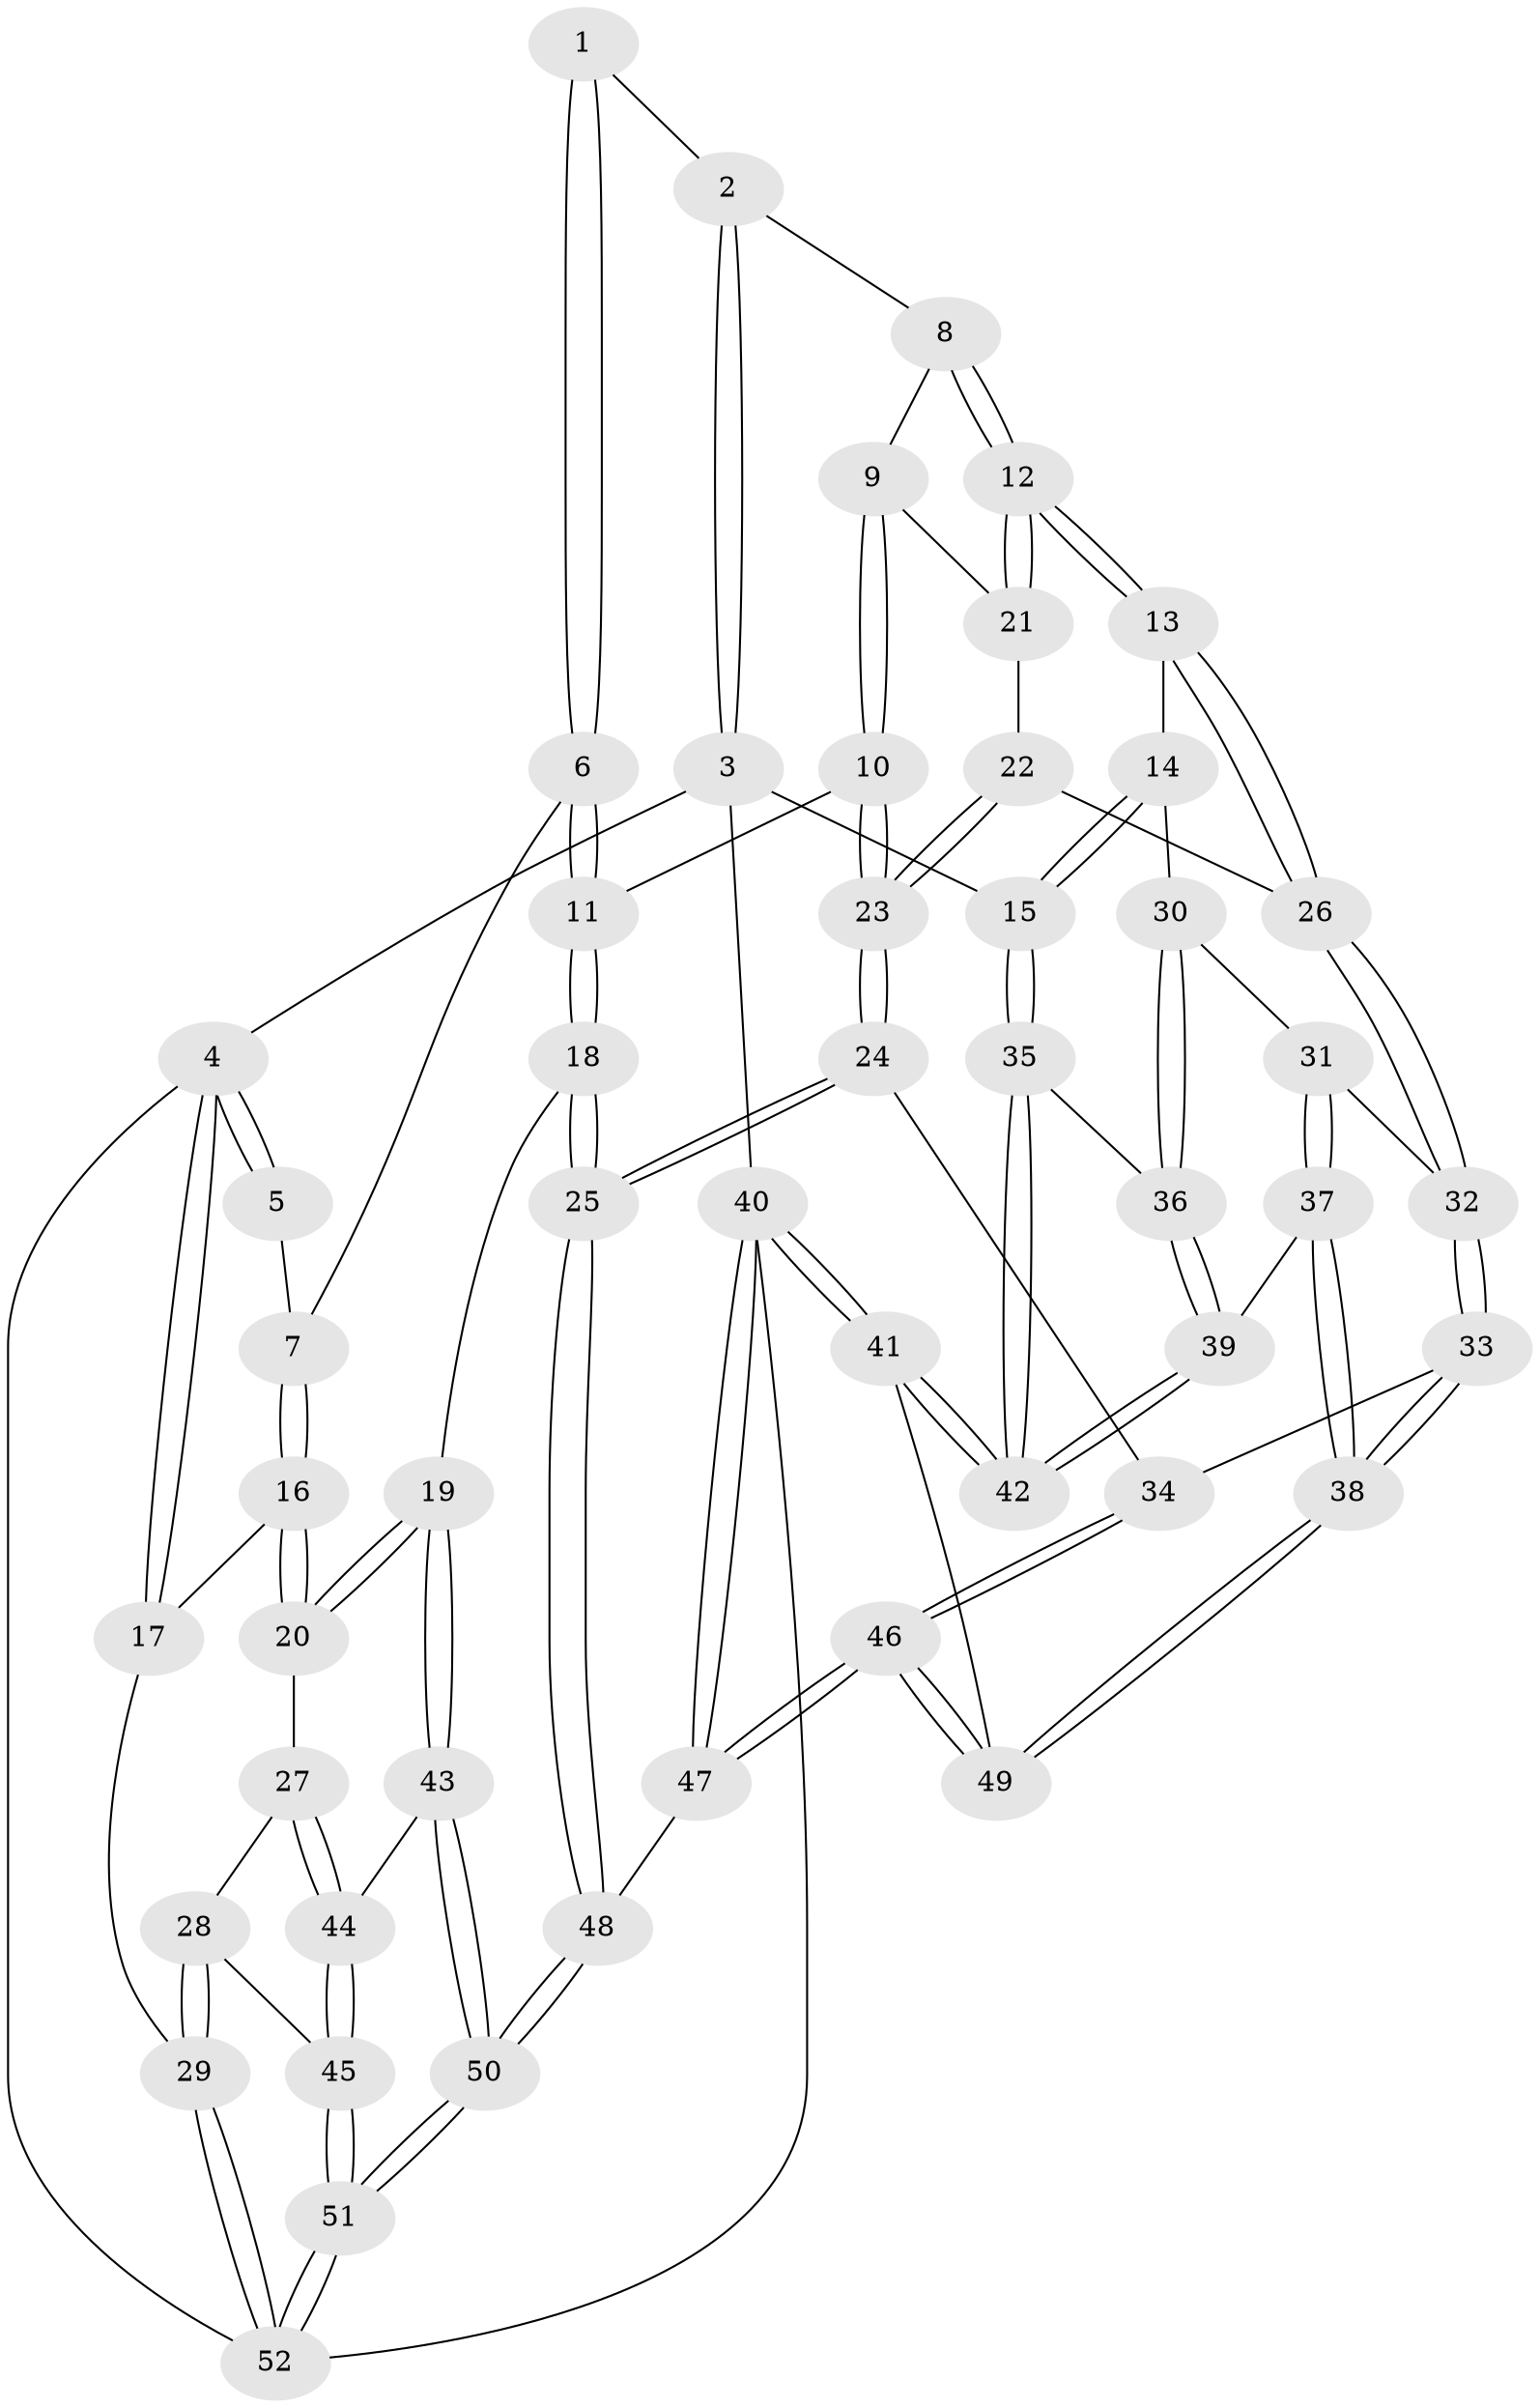 // coarse degree distribution, {3: 0.1935483870967742, 5: 0.3225806451612903, 6: 0.06451612903225806, 4: 0.41935483870967744}
// Generated by graph-tools (version 1.1) at 2025/52/02/27/25 19:52:42]
// undirected, 52 vertices, 127 edges
graph export_dot {
graph [start="1"]
  node [color=gray90,style=filled];
  1 [pos="+0.38714292512483056+0"];
  2 [pos="+0.6114123397130325+0"];
  3 [pos="+1+0"];
  4 [pos="+0+0"];
  5 [pos="+0.010704883915859402+0"];
  6 [pos="+0.21351234924059223+0.22614912280125962"];
  7 [pos="+0.16408558294007786+0.24341211510020425"];
  8 [pos="+0.6247287977741399+0"];
  9 [pos="+0.5518194551356809+0.30816457586713014"];
  10 [pos="+0.4678300075684223+0.35100423326905006"];
  11 [pos="+0.4596910987671401+0.35268362964038846"];
  12 [pos="+0.9734004570340327+0.3379045116266281"];
  13 [pos="+0.9748687567669535+0.3385032479512531"];
  14 [pos="+1+0.3362859982494544"];
  15 [pos="+1+0.299725915523939"];
  16 [pos="+0.07062116037485339+0.2797537522356397"];
  17 [pos="+0+0.22929572432318743"];
  18 [pos="+0.3392807663467816+0.641009047748121"];
  19 [pos="+0.27025070291896786+0.6458435485667788"];
  20 [pos="+0.15409897591867897+0.5139948995306107"];
  21 [pos="+0.590340950517234+0.32314376932825906"];
  22 [pos="+0.6783913079967343+0.5027532959520895"];
  23 [pos="+0.5977740610207004+0.5830669708248181"];
  24 [pos="+0.5902693006373279+0.6487321910372037"];
  25 [pos="+0.39587844934826294+0.6825298540946905"];
  26 [pos="+0.7974070148402441+0.5326415728364711"];
  27 [pos="+0+0.6270086375903934"];
  28 [pos="+0+0.6384248646241774"];
  29 [pos="+0+0.6318851631949625"];
  30 [pos="+0.9253982647195954+0.6414344733365979"];
  31 [pos="+0.860615901296709+0.6492120178783989"];
  32 [pos="+0.7925156858745844+0.5591090728555054"];
  33 [pos="+0.7107984795640349+0.6670800542844114"];
  34 [pos="+0.6106274445989904+0.6620882144886626"];
  35 [pos="+1+0.5158738466228383"];
  36 [pos="+0.9476421843958162+0.6746742644084471"];
  37 [pos="+0.8352605809177839+0.7847043446854858"];
  38 [pos="+0.8099078588632442+0.810649543599294"];
  39 [pos="+0.9521758561454768+0.7324921365905521"];
  40 [pos="+1+1"];
  41 [pos="+1+0.9281376912998877"];
  42 [pos="+1+0.8512031812038585"];
  43 [pos="+0.24073778840373464+0.6785338824788865"];
  44 [pos="+0.20661840456579897+0.6967698847391122"];
  45 [pos="+0.11170706573503232+0.7697200237883952"];
  46 [pos="+0.6263843738632088+1"];
  47 [pos="+0.5841951214050094+1"];
  48 [pos="+0.5316850084912245+1"];
  49 [pos="+0.7974038791872359+0.8916338167513063"];
  50 [pos="+0.2651106856169967+1"];
  51 [pos="+0+1"];
  52 [pos="+0+1"];
  1 -- 2;
  1 -- 6;
  1 -- 6;
  2 -- 3;
  2 -- 3;
  2 -- 8;
  3 -- 4;
  3 -- 15;
  3 -- 40;
  4 -- 5;
  4 -- 5;
  4 -- 17;
  4 -- 17;
  4 -- 52;
  5 -- 7;
  6 -- 7;
  6 -- 11;
  6 -- 11;
  7 -- 16;
  7 -- 16;
  8 -- 9;
  8 -- 12;
  8 -- 12;
  9 -- 10;
  9 -- 10;
  9 -- 21;
  10 -- 11;
  10 -- 23;
  10 -- 23;
  11 -- 18;
  11 -- 18;
  12 -- 13;
  12 -- 13;
  12 -- 21;
  12 -- 21;
  13 -- 14;
  13 -- 26;
  13 -- 26;
  14 -- 15;
  14 -- 15;
  14 -- 30;
  15 -- 35;
  15 -- 35;
  16 -- 17;
  16 -- 20;
  16 -- 20;
  17 -- 29;
  18 -- 19;
  18 -- 25;
  18 -- 25;
  19 -- 20;
  19 -- 20;
  19 -- 43;
  19 -- 43;
  20 -- 27;
  21 -- 22;
  22 -- 23;
  22 -- 23;
  22 -- 26;
  23 -- 24;
  23 -- 24;
  24 -- 25;
  24 -- 25;
  24 -- 34;
  25 -- 48;
  25 -- 48;
  26 -- 32;
  26 -- 32;
  27 -- 28;
  27 -- 44;
  27 -- 44;
  28 -- 29;
  28 -- 29;
  28 -- 45;
  29 -- 52;
  29 -- 52;
  30 -- 31;
  30 -- 36;
  30 -- 36;
  31 -- 32;
  31 -- 37;
  31 -- 37;
  32 -- 33;
  32 -- 33;
  33 -- 34;
  33 -- 38;
  33 -- 38;
  34 -- 46;
  34 -- 46;
  35 -- 36;
  35 -- 42;
  35 -- 42;
  36 -- 39;
  36 -- 39;
  37 -- 38;
  37 -- 38;
  37 -- 39;
  38 -- 49;
  38 -- 49;
  39 -- 42;
  39 -- 42;
  40 -- 41;
  40 -- 41;
  40 -- 47;
  40 -- 47;
  40 -- 52;
  41 -- 42;
  41 -- 42;
  41 -- 49;
  43 -- 44;
  43 -- 50;
  43 -- 50;
  44 -- 45;
  44 -- 45;
  45 -- 51;
  45 -- 51;
  46 -- 47;
  46 -- 47;
  46 -- 49;
  46 -- 49;
  47 -- 48;
  48 -- 50;
  48 -- 50;
  50 -- 51;
  50 -- 51;
  51 -- 52;
  51 -- 52;
}
